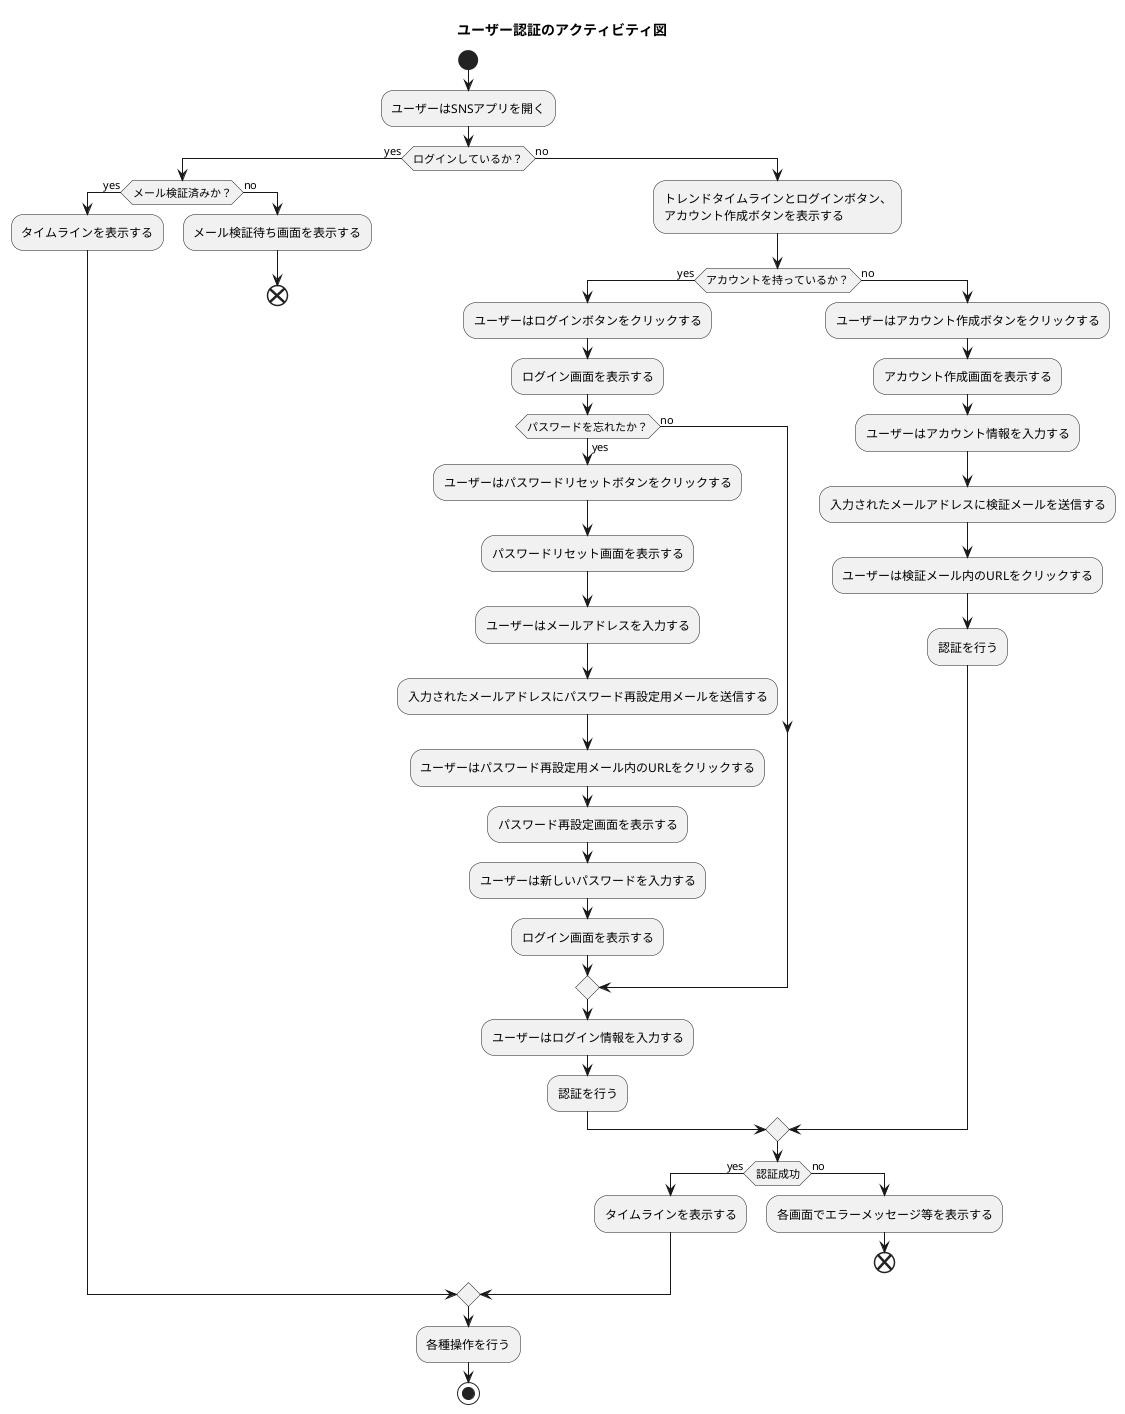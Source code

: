 @startuml social-networking-service
title ユーザー認証のアクティビティ図

start

:ユーザーはSNSアプリを開く;

if (ログインしているか？) then (yes)
    if (メール検証済みか？) then (yes)
        :タイムラインを表示する;
    else (no)
        :メール検証待ち画面を表示する;
        end
    endif
else (no)
    :トレンドタイムラインとログインボタン、
    アカウント作成ボタンを表示する;

    if (アカウントを持っているか？) then (yes)
        :ユーザーはログインボタンをクリックする;
        :ログイン画面を表示する;

        if (パスワードを忘れたか？) then (yes)
            :ユーザーはパスワードリセットボタンをクリックする;
            :パスワードリセット画面を表示する;
            :ユーザーはメールアドレスを入力する;
            :入力されたメールアドレスにパスワード再設定用メールを送信する;
            :ユーザーはパスワード再設定用メール内のURLをクリックする;
            :パスワード再設定画面を表示する;
            :ユーザーは新しいパスワードを入力する;
            :ログイン画面を表示する;
        else (no)
        endif
        :ユーザーはログイン情報を入力する;
        :認証を行う;
    else (no)
        :ユーザーはアカウント作成ボタンをクリックする;
        :アカウント作成画面を表示する;
        :ユーザーはアカウント情報を入力する;
        :入力されたメールアドレスに検証メールを送信する;
        :ユーザーは検証メール内のURLをクリックする;
        :認証を行う;
    endif

    if (認証成功) then (yes)
        :タイムラインを表示する;
    else (no)
        :各画面でエラーメッセージ等を表示する;
        end
    endif
endif

:各種操作を行う;

stop
@enduml
